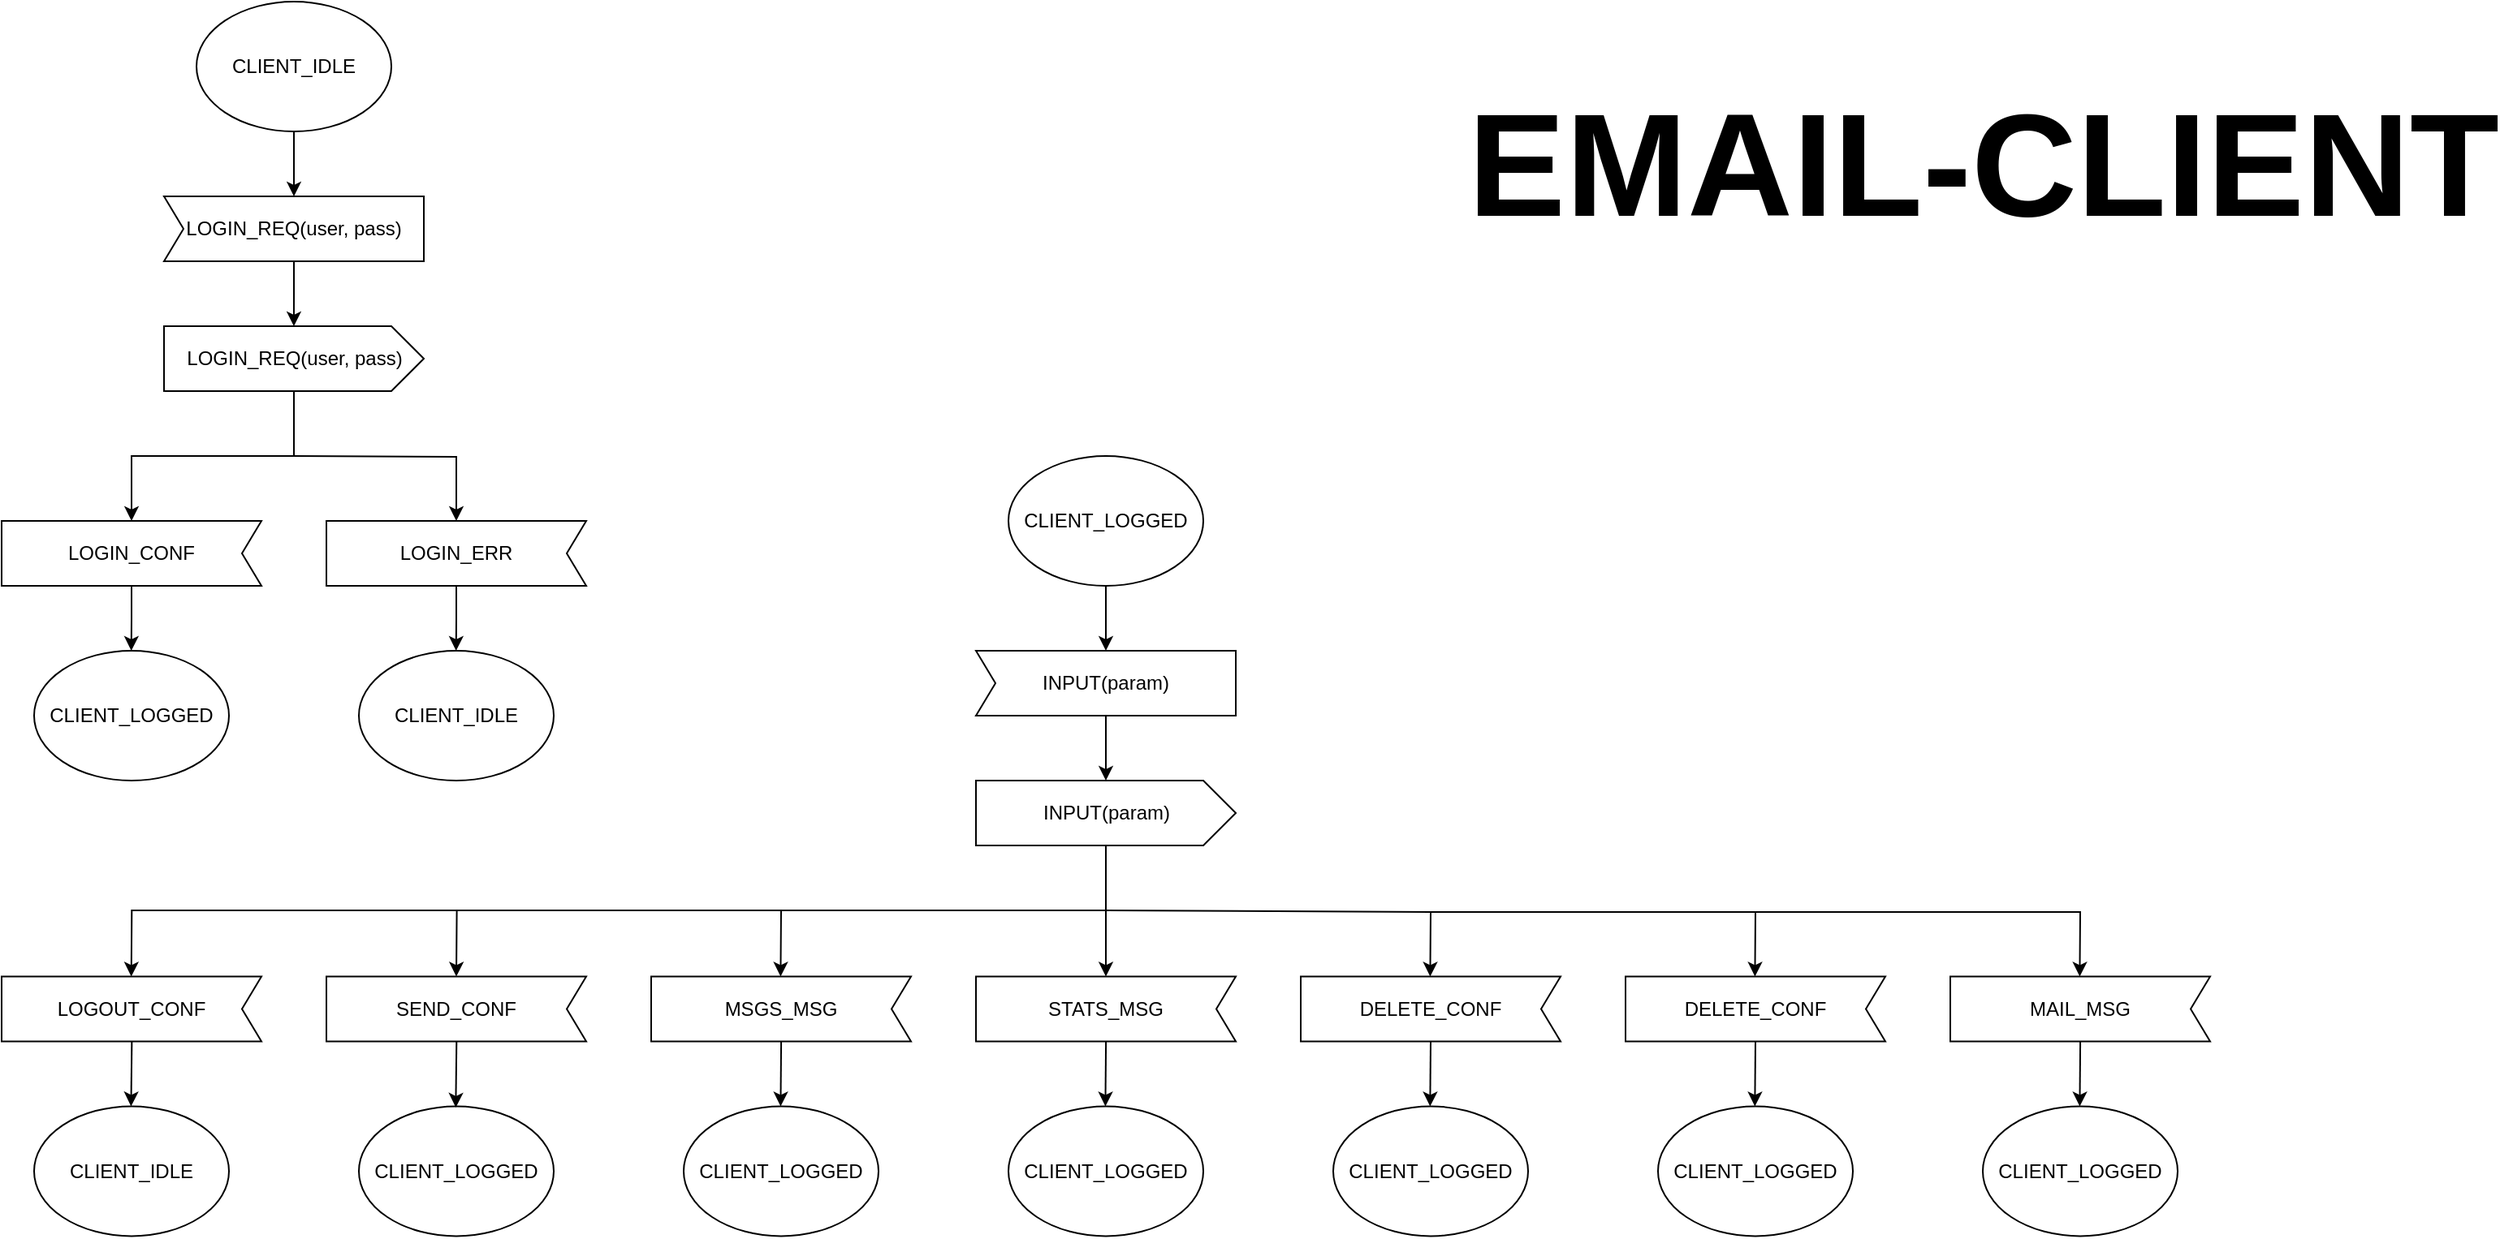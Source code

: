 <mxfile version="20.8.5" type="device"><diagram id="AQUv7DNUMWRNc5Y8IPwA" name="Page-1"><mxGraphModel dx="1614" dy="1047" grid="1" gridSize="10" guides="1" tooltips="1" connect="1" arrows="1" fold="1" page="1" pageScale="1" pageWidth="1654" pageHeight="1169" math="0" shadow="0"><root><mxCell id="0"/><mxCell id="1" parent="0"/><mxCell id="Aeb30ZwuokPFdxyKkdtV-16" value="" style="edgeStyle=orthogonalEdgeStyle;rounded=0;orthogonalLoop=1;jettySize=auto;html=1;" edge="1" parent="1" source="_4kgK8K9U9DKLK2vH0Fv-11"><mxGeometry relative="1" as="geometry"><mxPoint x="720" y="440" as="targetPoint"/></mxGeometry></mxCell><mxCell id="_4kgK8K9U9DKLK2vH0Fv-11" value="CLIENT_LOGGED" style="ellipse;whiteSpace=wrap;html=1;" parent="1" vertex="1"><mxGeometry x="660" y="320" width="120" height="80" as="geometry"/></mxCell><mxCell id="_4kgK8K9U9DKLK2vH0Fv-26" style="edgeStyle=orthogonalEdgeStyle;rounded=0;orthogonalLoop=1;jettySize=auto;html=1;exitX=0.5;exitY=1;exitDx=0;exitDy=0;entryX=0.5;entryY=1;entryDx=0;entryDy=0;entryPerimeter=0;" parent="1" source="_4kgK8K9U9DKLK2vH0Fv-24" target="_4kgK8K9U9DKLK2vH0Fv-25" edge="1"><mxGeometry relative="1" as="geometry"/></mxCell><mxCell id="_4kgK8K9U9DKLK2vH0Fv-24" value="CLIENT_IDLE" style="ellipse;whiteSpace=wrap;html=1;" parent="1" vertex="1"><mxGeometry x="160" y="40" width="120" height="80" as="geometry"/></mxCell><mxCell id="_4kgK8K9U9DKLK2vH0Fv-27" style="edgeStyle=orthogonalEdgeStyle;rounded=0;orthogonalLoop=1;jettySize=auto;html=1;exitX=0.5;exitY=0;exitDx=0;exitDy=0;exitPerimeter=0;" parent="1" source="_4kgK8K9U9DKLK2vH0Fv-25" edge="1"><mxGeometry relative="1" as="geometry"><mxPoint x="219.966" y="240" as="targetPoint"/></mxGeometry></mxCell><mxCell id="_4kgK8K9U9DKLK2vH0Fv-25" value="LOGIN_REQ(user, pass)" style="shape=mxgraph.sysml.accEvent;flipH=1;whiteSpace=wrap;align=center;direction=west;" parent="1" vertex="1"><mxGeometry x="140" y="160" width="160" height="40" as="geometry"/></mxCell><mxCell id="_4kgK8K9U9DKLK2vH0Fv-30" style="edgeStyle=orthogonalEdgeStyle;rounded=0;orthogonalLoop=1;jettySize=auto;html=1;fontSize=12;entryX=0.5;entryY=0;entryDx=0;entryDy=0;entryPerimeter=0;" parent="1" source="_4kgK8K9U9DKLK2vH0Fv-28" target="_4kgK8K9U9DKLK2vH0Fv-32" edge="1"><mxGeometry relative="1" as="geometry"><mxPoint x="220" y="320" as="targetPoint"/><Array as="points"><mxPoint x="220" y="320"/><mxPoint x="120" y="320"/></Array></mxGeometry></mxCell><mxCell id="_4kgK8K9U9DKLK2vH0Fv-28" value="LOGIN_REQ(user, pass)" style="html=1;shape=mxgraph.infographic.ribbonSimple;notch1=0;notch2=20;align=center;verticalAlign=middle;fontSize=12;fontStyle=0;fillColor=#FFFFFF;" parent="1" vertex="1"><mxGeometry x="140" y="240" width="160" height="40" as="geometry"/></mxCell><mxCell id="_4kgK8K9U9DKLK2vH0Fv-36" style="edgeStyle=orthogonalEdgeStyle;rounded=0;orthogonalLoop=1;jettySize=auto;html=1;exitX=0.5;exitY=1;exitDx=0;exitDy=0;exitPerimeter=0;fontSize=12;" parent="1" source="_4kgK8K9U9DKLK2vH0Fv-32" edge="1"><mxGeometry relative="1" as="geometry"><mxPoint x="119.857" y="440" as="targetPoint"/></mxGeometry></mxCell><mxCell id="_4kgK8K9U9DKLK2vH0Fv-32" value="LOGIN_CONF" style="shape=mxgraph.sysml.accEvent;flipH=1;whiteSpace=wrap;align=center;fontSize=12;" parent="1" vertex="1"><mxGeometry x="40" y="360" width="160" height="40" as="geometry"/></mxCell><mxCell id="_4kgK8K9U9DKLK2vH0Fv-35" style="edgeStyle=orthogonalEdgeStyle;rounded=0;orthogonalLoop=1;jettySize=auto;html=1;fontSize=12;entryX=0.5;entryY=0;entryDx=0;entryDy=0;entryPerimeter=0;" parent="1" target="_4kgK8K9U9DKLK2vH0Fv-34" edge="1"><mxGeometry relative="1" as="geometry"><mxPoint x="319.966" y="320" as="targetPoint"/><mxPoint x="220" y="320" as="sourcePoint"/></mxGeometry></mxCell><mxCell id="_4kgK8K9U9DKLK2vH0Fv-37" style="edgeStyle=orthogonalEdgeStyle;rounded=0;orthogonalLoop=1;jettySize=auto;html=1;exitX=0.5;exitY=1;exitDx=0;exitDy=0;exitPerimeter=0;fontSize=12;" parent="1" source="_4kgK8K9U9DKLK2vH0Fv-34" edge="1"><mxGeometry relative="1" as="geometry"><mxPoint x="319.857" y="440" as="targetPoint"/></mxGeometry></mxCell><mxCell id="_4kgK8K9U9DKLK2vH0Fv-34" value="LOGIN_ERR" style="shape=mxgraph.sysml.accEvent;flipH=1;whiteSpace=wrap;align=center;fontSize=12;" parent="1" vertex="1"><mxGeometry x="240" y="360" width="160" height="40" as="geometry"/></mxCell><mxCell id="_4kgK8K9U9DKLK2vH0Fv-38" value="CLIENT_IDLE" style="ellipse;whiteSpace=wrap;html=1;fontSize=12;" parent="1" vertex="1"><mxGeometry x="260" y="440" width="120" height="80" as="geometry"/></mxCell><mxCell id="_4kgK8K9U9DKLK2vH0Fv-39" value="CLIENT_LOGGED" style="ellipse;whiteSpace=wrap;html=1;fontSize=12;" parent="1" vertex="1"><mxGeometry x="60" y="440" width="120" height="80" as="geometry"/></mxCell><mxCell id="_4kgK8K9U9DKLK2vH0Fv-57" value="CLIENT_IDLE" style="ellipse;whiteSpace=wrap;html=1;fontSize=12;" parent="1" vertex="1"><mxGeometry x="60" y="720.72" width="120" height="80" as="geometry"/></mxCell><mxCell id="_4kgK8K9U9DKLK2vH0Fv-58" value="" style="endArrow=classic;html=1;rounded=0;fontSize=12;" parent="1" edge="1"><mxGeometry width="50" height="50" relative="1" as="geometry"><mxPoint x="720" y="600" as="sourcePoint"/><mxPoint x="519.7" y="640.72" as="targetPoint"/><Array as="points"><mxPoint x="520" y="600"/></Array></mxGeometry></mxCell><mxCell id="_4kgK8K9U9DKLK2vH0Fv-59" value="CLIENT_LOGGED" style="ellipse;whiteSpace=wrap;html=1;fontSize=12;" parent="1" vertex="1"><mxGeometry x="260" y="720.72" width="120" height="80" as="geometry"/></mxCell><mxCell id="_4kgK8K9U9DKLK2vH0Fv-60" value="MSGS_MSG" style="shape=mxgraph.sysml.accEvent;flipH=1;whiteSpace=wrap;align=center;fontSize=12;" parent="1" vertex="1"><mxGeometry x="440" y="640.72" width="160" height="40" as="geometry"/></mxCell><mxCell id="_4kgK8K9U9DKLK2vH0Fv-67" value="CLIENT_LOGGED" style="ellipse;whiteSpace=wrap;html=1;fontSize=12;" parent="1" vertex="1"><mxGeometry x="460" y="720.72" width="120" height="80" as="geometry"/></mxCell><mxCell id="_4kgK8K9U9DKLK2vH0Fv-68" value="" style="endArrow=classic;html=1;rounded=0;fontSize=12;" parent="1" edge="1"><mxGeometry width="50" height="50" relative="1" as="geometry"><mxPoint x="520.05" y="680.72" as="sourcePoint"/><mxPoint x="519.71" y="720.72" as="targetPoint"/></mxGeometry></mxCell><mxCell id="_4kgK8K9U9DKLK2vH0Fv-69" value="STATS_MSG" style="shape=mxgraph.sysml.accEvent;flipH=1;whiteSpace=wrap;align=center;fontSize=12;" parent="1" vertex="1"><mxGeometry x="640" y="640.72" width="160" height="40" as="geometry"/></mxCell><mxCell id="_4kgK8K9U9DKLK2vH0Fv-70" value="CLIENT_LOGGED" style="ellipse;whiteSpace=wrap;html=1;fontSize=12;" parent="1" vertex="1"><mxGeometry x="660" y="720.72" width="120" height="80" as="geometry"/></mxCell><mxCell id="_4kgK8K9U9DKLK2vH0Fv-71" value="" style="endArrow=classic;html=1;rounded=0;fontSize=12;" parent="1" edge="1"><mxGeometry width="50" height="50" relative="1" as="geometry"><mxPoint x="720.05" y="680.72" as="sourcePoint"/><mxPoint x="719.71" y="720.72" as="targetPoint"/></mxGeometry></mxCell><mxCell id="_4kgK8K9U9DKLK2vH0Fv-74" value="CLIENT_LOGGED" style="ellipse;whiteSpace=wrap;html=1;fontSize=12;" parent="1" vertex="1"><mxGeometry x="860" y="720.72" width="120" height="80" as="geometry"/></mxCell><mxCell id="_4kgK8K9U9DKLK2vH0Fv-75" value="" style="endArrow=classic;html=1;rounded=0;fontSize=12;" parent="1" edge="1"><mxGeometry width="50" height="50" relative="1" as="geometry"><mxPoint x="720" y="600" as="sourcePoint"/><mxPoint x="919.71" y="640.72" as="targetPoint"/><Array as="points"><mxPoint x="920" y="601"/></Array></mxGeometry></mxCell><mxCell id="_4kgK8K9U9DKLK2vH0Fv-76" value="CLIENT_LOGGED" style="ellipse;whiteSpace=wrap;html=1;fontSize=12;" parent="1" vertex="1"><mxGeometry x="1060" y="720.72" width="120" height="80" as="geometry"/></mxCell><mxCell id="_4kgK8K9U9DKLK2vH0Fv-78" value="CLIENT_LOGGED" style="ellipse;whiteSpace=wrap;html=1;fontSize=12;" parent="1" vertex="1"><mxGeometry x="1260" y="720.72" width="120" height="80" as="geometry"/></mxCell><mxCell id="_4kgK8K9U9DKLK2vH0Fv-79" value="" style="endArrow=classic;html=1;rounded=0;fontSize=12;" parent="1" edge="1"><mxGeometry width="50" height="50" relative="1" as="geometry"><mxPoint x="1320.05" y="680.72" as="sourcePoint"/><mxPoint x="1319.71" y="720.72" as="targetPoint"/></mxGeometry></mxCell><mxCell id="_4kgK8K9U9DKLK2vH0Fv-80" value="" style="endArrow=classic;html=1;rounded=0;fontSize=12;exitX=0.503;exitY=0.982;exitDx=0;exitDy=0;exitPerimeter=0;" parent="1" edge="1"><mxGeometry width="50" height="50" relative="1" as="geometry"><mxPoint x="120.19" y="680" as="sourcePoint"/><mxPoint x="119.71" y="720.72" as="targetPoint"/></mxGeometry></mxCell><mxCell id="_4kgK8K9U9DKLK2vH0Fv-81" value="LOGOUT_CONF" style="shape=mxgraph.sysml.accEvent;flipH=1;whiteSpace=wrap;align=center;fontSize=12;" parent="1" vertex="1"><mxGeometry x="40" y="640.72" width="160" height="40" as="geometry"/></mxCell><mxCell id="_4kgK8K9U9DKLK2vH0Fv-82" value="EMAIL-CLIENT" style="text;strokeColor=none;fillColor=none;html=1;fontSize=90;fontStyle=1;verticalAlign=middle;align=center;" parent="1" vertex="1"><mxGeometry x="1000" y="40" width="520" height="200" as="geometry"/></mxCell><mxCell id="ICxPeqFduheO0eGic9n3-2" value="MAIL_MSG" style="shape=mxgraph.sysml.accEvent;flipH=1;whiteSpace=wrap;align=center;fontSize=12;" parent="1" vertex="1"><mxGeometry x="1240" y="640.72" width="160" height="40" as="geometry"/></mxCell><mxCell id="Aeb30ZwuokPFdxyKkdtV-1" value="SEND_CONF" style="shape=mxgraph.sysml.accEvent;flipH=1;whiteSpace=wrap;align=center;fontSize=12;" vertex="1" parent="1"><mxGeometry x="240" y="640.72" width="160" height="40" as="geometry"/></mxCell><mxCell id="Aeb30ZwuokPFdxyKkdtV-2" value="" style="endArrow=classic;html=1;rounded=0;fontSize=12;exitX=0.503;exitY=0.982;exitDx=0;exitDy=0;exitPerimeter=0;" edge="1" parent="1"><mxGeometry width="50" height="50" relative="1" as="geometry"><mxPoint x="320.14" y="680.72" as="sourcePoint"/><mxPoint x="319.66" y="721.44" as="targetPoint"/></mxGeometry></mxCell><mxCell id="Aeb30ZwuokPFdxyKkdtV-3" value="DELETE_CONF" style="shape=mxgraph.sysml.accEvent;flipH=1;whiteSpace=wrap;align=center;fontSize=12;" vertex="1" parent="1"><mxGeometry x="840" y="640.72" width="160" height="40" as="geometry"/></mxCell><mxCell id="Aeb30ZwuokPFdxyKkdtV-4" value="" style="endArrow=classic;html=1;rounded=0;fontSize=12;" edge="1" parent="1"><mxGeometry width="50" height="50" relative="1" as="geometry"><mxPoint x="920" y="680.72" as="sourcePoint"/><mxPoint x="919.66" y="720.72" as="targetPoint"/></mxGeometry></mxCell><mxCell id="Aeb30ZwuokPFdxyKkdtV-5" value="DELETE_CONF" style="shape=mxgraph.sysml.accEvent;flipH=1;whiteSpace=wrap;align=center;fontSize=12;" vertex="1" parent="1"><mxGeometry x="1040" y="640.72" width="160" height="40" as="geometry"/></mxCell><mxCell id="Aeb30ZwuokPFdxyKkdtV-6" value="" style="endArrow=classic;html=1;rounded=0;fontSize=12;" edge="1" parent="1"><mxGeometry width="50" height="50" relative="1" as="geometry"><mxPoint x="1120" y="680.72" as="sourcePoint"/><mxPoint x="1119.66" y="720.72" as="targetPoint"/></mxGeometry></mxCell><mxCell id="Aeb30ZwuokPFdxyKkdtV-10" value="" style="endArrow=classic;html=1;rounded=0;fontSize=12;" edge="1" parent="1"><mxGeometry width="50" height="50" relative="1" as="geometry"><mxPoint x="920" y="601" as="sourcePoint"/><mxPoint x="1119.71" y="640.72" as="targetPoint"/><Array as="points"><mxPoint x="1120" y="601"/></Array></mxGeometry></mxCell><mxCell id="Aeb30ZwuokPFdxyKkdtV-11" value="" style="endArrow=classic;html=1;rounded=0;fontSize=12;" edge="1" parent="1"><mxGeometry width="50" height="50" relative="1" as="geometry"><mxPoint x="1120" y="601" as="sourcePoint"/><mxPoint x="1319.71" y="640.72" as="targetPoint"/><Array as="points"><mxPoint x="1320" y="601"/></Array></mxGeometry></mxCell><mxCell id="Aeb30ZwuokPFdxyKkdtV-12" value="" style="endArrow=classic;html=1;rounded=0;fontSize=12;" edge="1" parent="1"><mxGeometry width="50" height="50" relative="1" as="geometry"><mxPoint x="520.3" y="600" as="sourcePoint"/><mxPoint x="320.0" y="640.72" as="targetPoint"/><Array as="points"><mxPoint x="320.3" y="600"/></Array></mxGeometry></mxCell><mxCell id="Aeb30ZwuokPFdxyKkdtV-13" value="" style="endArrow=classic;html=1;rounded=0;fontSize=12;" edge="1" parent="1"><mxGeometry width="50" height="50" relative="1" as="geometry"><mxPoint x="320.15" y="600" as="sourcePoint"/><mxPoint x="119.85" y="640.72" as="targetPoint"/><Array as="points"><mxPoint x="120.15" y="600"/></Array></mxGeometry></mxCell><mxCell id="Aeb30ZwuokPFdxyKkdtV-15" value="" style="edgeStyle=orthogonalEdgeStyle;rounded=0;orthogonalLoop=1;jettySize=auto;html=1;" edge="1" parent="1" source="Aeb30ZwuokPFdxyKkdtV-14" target="_4kgK8K9U9DKLK2vH0Fv-69"><mxGeometry relative="1" as="geometry"/></mxCell><mxCell id="Aeb30ZwuokPFdxyKkdtV-14" value="INPUT(param)" style="html=1;shape=mxgraph.infographic.ribbonSimple;notch1=0;notch2=20;align=center;verticalAlign=middle;fontSize=12;fontStyle=0;fillColor=#FFFFFF;" vertex="1" parent="1"><mxGeometry x="640" y="520" width="160" height="40" as="geometry"/></mxCell><mxCell id="Aeb30ZwuokPFdxyKkdtV-18" value="" style="edgeStyle=orthogonalEdgeStyle;rounded=0;orthogonalLoop=1;jettySize=auto;html=1;" edge="1" parent="1" source="Aeb30ZwuokPFdxyKkdtV-17" target="Aeb30ZwuokPFdxyKkdtV-14"><mxGeometry relative="1" as="geometry"/></mxCell><mxCell id="Aeb30ZwuokPFdxyKkdtV-17" value="INPUT(param)" style="shape=mxgraph.sysml.accEvent;flipH=1;whiteSpace=wrap;align=center;direction=west;" vertex="1" parent="1"><mxGeometry x="640" y="440" width="160" height="40" as="geometry"/></mxCell></root></mxGraphModel></diagram></mxfile>